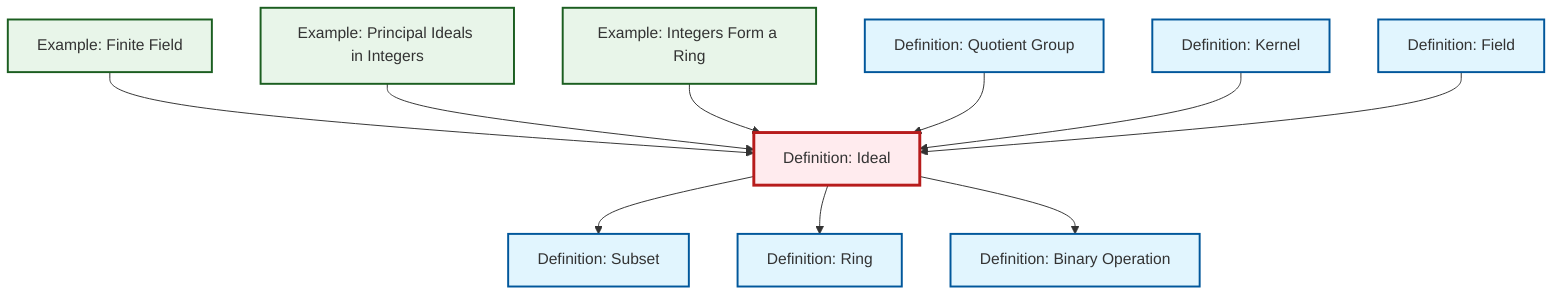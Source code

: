 graph TD
    classDef definition fill:#e1f5fe,stroke:#01579b,stroke-width:2px
    classDef theorem fill:#f3e5f5,stroke:#4a148c,stroke-width:2px
    classDef axiom fill:#fff3e0,stroke:#e65100,stroke-width:2px
    classDef example fill:#e8f5e9,stroke:#1b5e20,stroke-width:2px
    classDef current fill:#ffebee,stroke:#b71c1c,stroke-width:3px
    ex-integers-ring["Example: Integers Form a Ring"]:::example
    def-subset["Definition: Subset"]:::definition
    def-binary-operation["Definition: Binary Operation"]:::definition
    ex-principal-ideal["Example: Principal Ideals in Integers"]:::example
    def-ideal["Definition: Ideal"]:::definition
    def-ring["Definition: Ring"]:::definition
    def-kernel["Definition: Kernel"]:::definition
    def-quotient-group["Definition: Quotient Group"]:::definition
    def-field["Definition: Field"]:::definition
    ex-finite-field["Example: Finite Field"]:::example
    ex-finite-field --> def-ideal
    ex-principal-ideal --> def-ideal
    def-ideal --> def-subset
    ex-integers-ring --> def-ideal
    def-ideal --> def-ring
    def-ideal --> def-binary-operation
    def-quotient-group --> def-ideal
    def-kernel --> def-ideal
    def-field --> def-ideal
    class def-ideal current